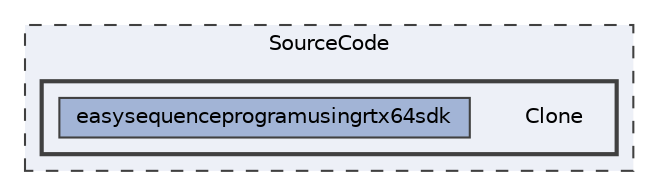 digraph "C:/SourceCode/Clone"
{
 // LATEX_PDF_SIZE
  bgcolor="transparent";
  edge [fontname=Helvetica,fontsize=10,labelfontname=Helvetica,labelfontsize=10];
  node [fontname=Helvetica,fontsize=10,shape=box,height=0.2,width=0.4];
  compound=true
  subgraph clusterdir_ec5974339a1de2ed9600da4dc21f3a8e {
    graph [ bgcolor="#edf0f7", pencolor="grey25", label="SourceCode", fontname=Helvetica,fontsize=10 style="filled,dashed", URL="dir_ec5974339a1de2ed9600da4dc21f3a8e.html",tooltip=""]
  subgraph clusterdir_0ba4b1812f4c7edccec2612e559d14ea {
    graph [ bgcolor="#edf0f7", pencolor="grey25", label="", fontname=Helvetica,fontsize=10 style="filled,bold", URL="dir_0ba4b1812f4c7edccec2612e559d14ea.html",tooltip=""]
    dir_0ba4b1812f4c7edccec2612e559d14ea [shape=plaintext, label="Clone"];
  dir_dde5bd750ee0685bf70b9fcff0be2fb8 [label="easysequenceprogramusingrtx64sdk", fillcolor="#a2b4d6", color="grey25", style="filled", URL="dir_dde5bd750ee0685bf70b9fcff0be2fb8.html",tooltip=""];
  }
  }
}

